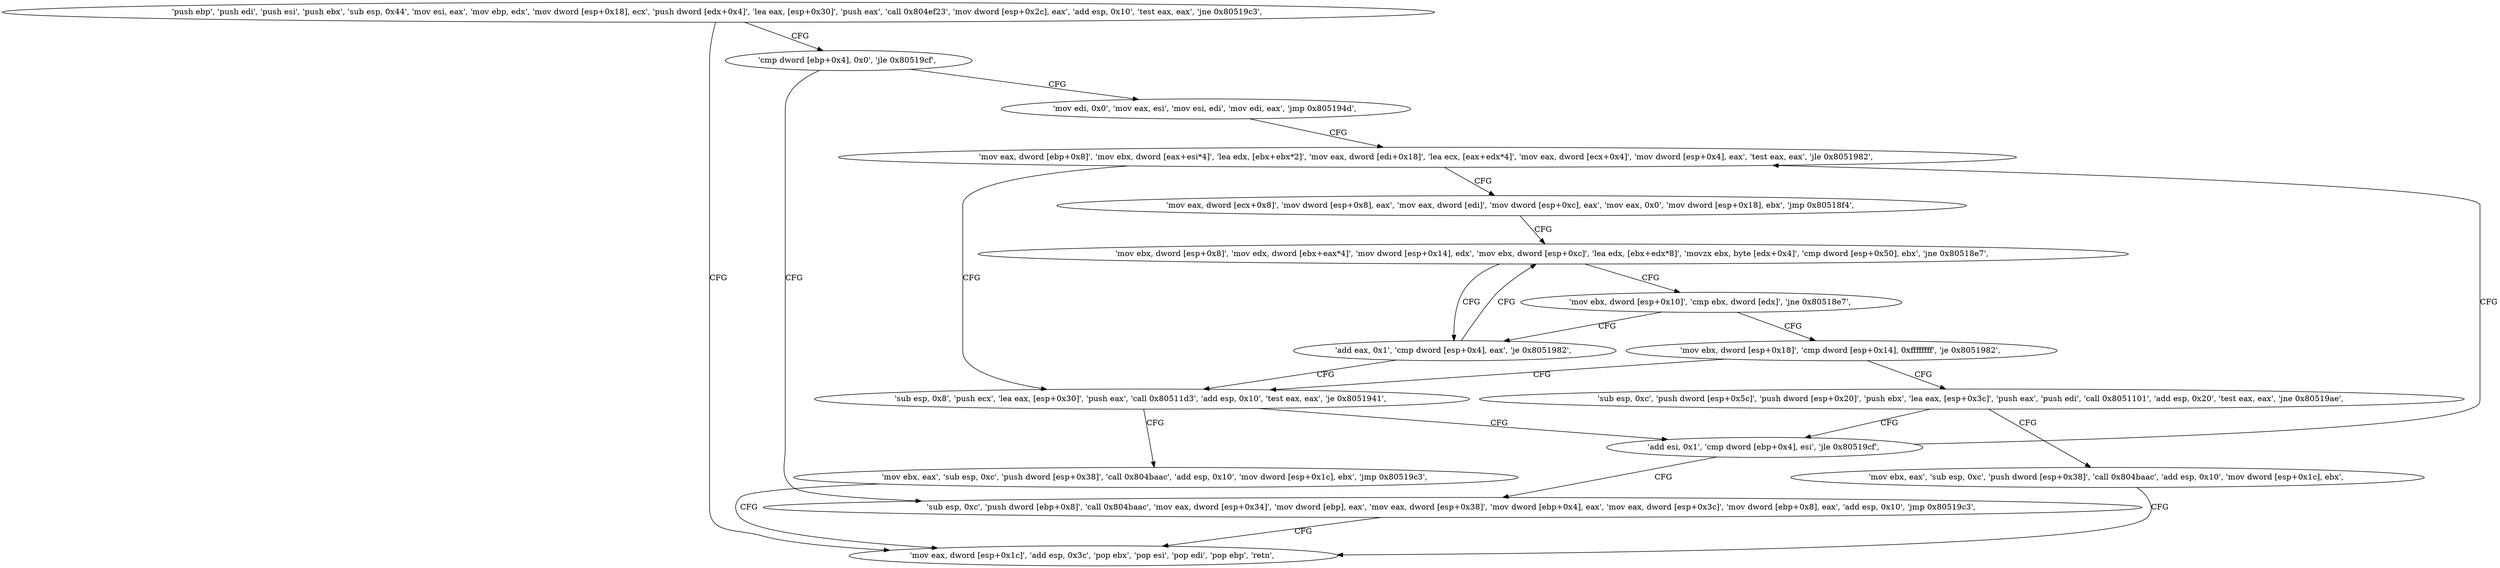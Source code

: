 digraph "func" {
"134551717" [label = "'push ebp', 'push edi', 'push esi', 'push ebx', 'sub esp, 0x44', 'mov esi, eax', 'mov ebp, edx', 'mov dword [esp+0x18], ecx', 'push dword [edx+0x4]', 'lea eax, [esp+0x30]', 'push eax', 'call 0x804ef23', 'mov dword [esp+0x2c], eax', 'add esp, 0x10', 'test eax, eax', 'jne 0x80519c3', " ]
"134552003" [label = "'mov eax, dword [esp+0x1c]', 'add esp, 0x3c', 'pop ebx', 'pop esi', 'pop edi', 'pop ebp', 'retn', " ]
"134551760" [label = "'cmp dword [ebp+0x4], 0x0', 'jle 0x80519cf', " ]
"134552015" [label = "'sub esp, 0xc', 'push dword [ebp+0x8]', 'call 0x804baac', 'mov eax, dword [esp+0x34]', 'mov dword [ebp], eax', 'mov eax, dword [esp+0x38]', 'mov dword [ebp+0x4], eax', 'mov eax, dword [esp+0x3c]', 'mov dword [ebp+0x8], eax', 'add esp, 0x10', 'jmp 0x80519c3', " ]
"134551770" [label = "'mov edi, 0x0', 'mov eax, esi', 'mov esi, edi', 'mov edi, eax', 'jmp 0x805194d', " ]
"134551885" [label = "'mov eax, dword [ebp+0x8]', 'mov ebx, dword [eax+esi*4]', 'lea edx, [ebx+ebx*2]', 'mov eax, dword [edi+0x18]', 'lea ecx, [eax+edx*4]', 'mov eax, dword [ecx+0x4]', 'mov dword [esp+0x4], eax', 'test eax, eax', 'jle 0x8051982', " ]
"134551938" [label = "'sub esp, 0x8', 'push ecx', 'lea eax, [esp+0x30]', 'push eax', 'call 0x80511d3', 'add esp, 0x10', 'test eax, eax', 'je 0x8051941', " ]
"134551911" [label = "'mov eax, dword [ecx+0x8]', 'mov dword [esp+0x8], eax', 'mov eax, dword [edi]', 'mov dword [esp+0xc], eax', 'mov eax, 0x0', 'mov dword [esp+0x18], ebx', 'jmp 0x80518f4', " ]
"134551873" [label = "'add esi, 0x1', 'cmp dword [ebp+0x4], esi', 'jle 0x80519cf', " ]
"134551959" [label = "'mov ebx, eax', 'sub esp, 0xc', 'push dword [esp+0x38]', 'call 0x804baac', 'add esp, 0x10', 'mov dword [esp+0x1c], ebx', 'jmp 0x80519c3', " ]
"134551796" [label = "'mov ebx, dword [esp+0x8]', 'mov edx, dword [ebx+eax*4]', 'mov dword [esp+0x14], edx', 'mov ebx, dword [esp+0xc]', 'lea edx, [ebx+edx*8]', 'movzx ebx, byte [edx+0x4]', 'cmp dword [esp+0x50], ebx', 'jne 0x80518e7', " ]
"134551783" [label = "'add eax, 0x1', 'cmp dword [esp+0x4], eax', 'je 0x8051982', " ]
"134551824" [label = "'mov ebx, dword [esp+0x10]', 'cmp ebx, dword [edx]', 'jne 0x80518e7', " ]
"134551832" [label = "'mov ebx, dword [esp+0x18]', 'cmp dword [esp+0x14], 0xffffffff', 'je 0x8051982', " ]
"134551843" [label = "'sub esp, 0xc', 'push dword [esp+0x5c]', 'push dword [esp+0x20]', 'push ebx', 'lea eax, [esp+0x3c]', 'push eax', 'push edi', 'call 0x8051101', 'add esp, 0x20', 'test eax, eax', 'jne 0x80519ae', " ]
"134551982" [label = "'mov ebx, eax', 'sub esp, 0xc', 'push dword [esp+0x38]', 'call 0x804baac', 'add esp, 0x10', 'mov dword [esp+0x1c], ebx', " ]
"134551717" -> "134552003" [ label = "CFG" ]
"134551717" -> "134551760" [ label = "CFG" ]
"134551760" -> "134552015" [ label = "CFG" ]
"134551760" -> "134551770" [ label = "CFG" ]
"134552015" -> "134552003" [ label = "CFG" ]
"134551770" -> "134551885" [ label = "CFG" ]
"134551885" -> "134551938" [ label = "CFG" ]
"134551885" -> "134551911" [ label = "CFG" ]
"134551938" -> "134551873" [ label = "CFG" ]
"134551938" -> "134551959" [ label = "CFG" ]
"134551911" -> "134551796" [ label = "CFG" ]
"134551873" -> "134552015" [ label = "CFG" ]
"134551873" -> "134551885" [ label = "CFG" ]
"134551959" -> "134552003" [ label = "CFG" ]
"134551796" -> "134551783" [ label = "CFG" ]
"134551796" -> "134551824" [ label = "CFG" ]
"134551783" -> "134551938" [ label = "CFG" ]
"134551783" -> "134551796" [ label = "CFG" ]
"134551824" -> "134551783" [ label = "CFG" ]
"134551824" -> "134551832" [ label = "CFG" ]
"134551832" -> "134551938" [ label = "CFG" ]
"134551832" -> "134551843" [ label = "CFG" ]
"134551843" -> "134551982" [ label = "CFG" ]
"134551843" -> "134551873" [ label = "CFG" ]
"134551982" -> "134552003" [ label = "CFG" ]
}
